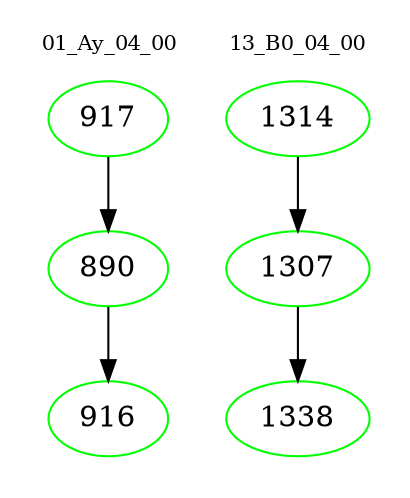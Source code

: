 digraph{
subgraph cluster_0 {
color = white
label = "01_Ay_04_00";
fontsize=10;
T0_917 [label="917", color="green"]
T0_917 -> T0_890 [color="black"]
T0_890 [label="890", color="green"]
T0_890 -> T0_916 [color="black"]
T0_916 [label="916", color="green"]
}
subgraph cluster_1 {
color = white
label = "13_B0_04_00";
fontsize=10;
T1_1314 [label="1314", color="green"]
T1_1314 -> T1_1307 [color="black"]
T1_1307 [label="1307", color="green"]
T1_1307 -> T1_1338 [color="black"]
T1_1338 [label="1338", color="green"]
}
}
